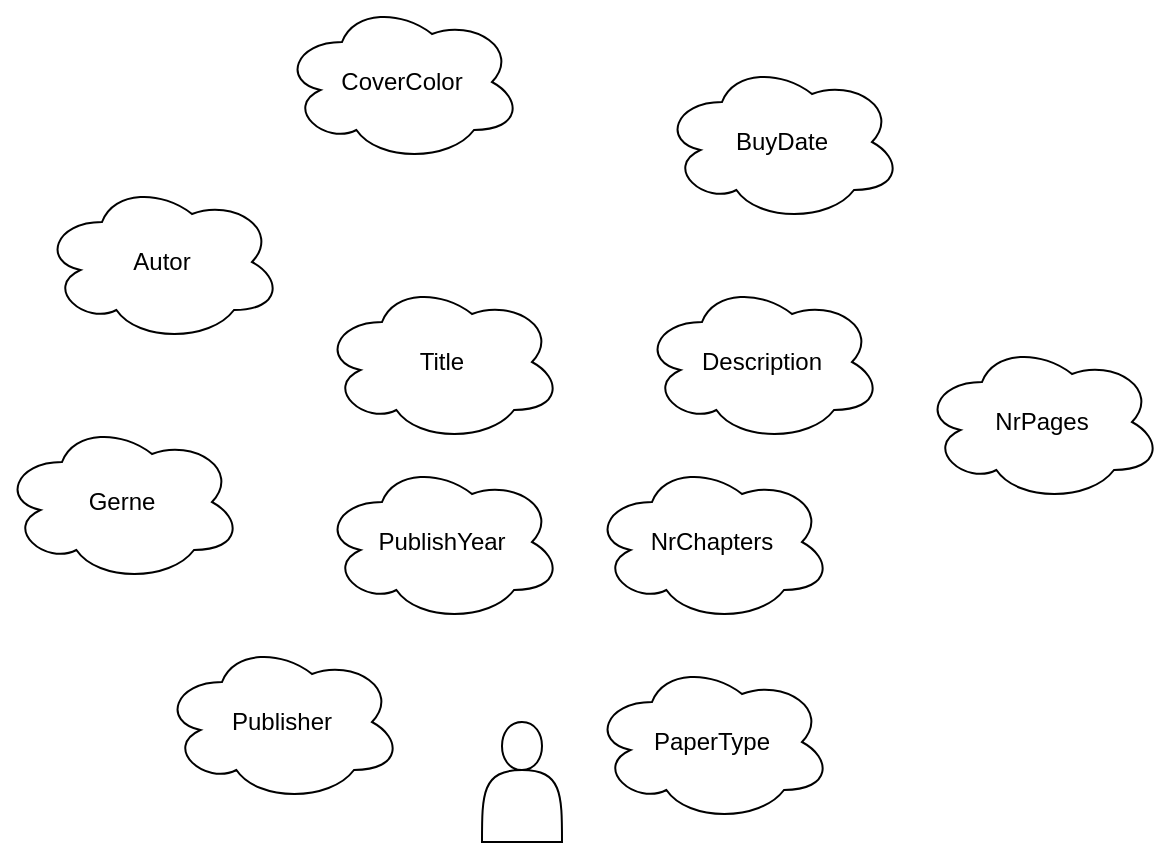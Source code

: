 <mxfile>
    <diagram id="QJb4akMzFEIiLZAfJO16" name="Page-1">
        <mxGraphModel dx="883" dy="649" grid="1" gridSize="10" guides="1" tooltips="1" connect="1" arrows="1" fold="1" page="1" pageScale="1" pageWidth="850" pageHeight="1100" math="0" shadow="0">
            <root>
                <mxCell id="0"/>
                <mxCell id="1" parent="0"/>
                <mxCell id="2" value="" style="shape=actor;whiteSpace=wrap;html=1;" parent="1" vertex="1">
                    <mxGeometry x="370" y="470" width="40" height="60" as="geometry"/>
                </mxCell>
                <mxCell id="3" value="Gerne" style="ellipse;shape=cloud;whiteSpace=wrap;html=1;" parent="1" vertex="1">
                    <mxGeometry x="130" y="320" width="120" height="80" as="geometry"/>
                </mxCell>
                <mxCell id="4" value="Title" style="ellipse;shape=cloud;whiteSpace=wrap;html=1;" parent="1" vertex="1">
                    <mxGeometry x="290" y="250" width="120" height="80" as="geometry"/>
                </mxCell>
                <mxCell id="5" value="NrChapters" style="ellipse;shape=cloud;whiteSpace=wrap;html=1;" parent="1" vertex="1">
                    <mxGeometry x="425" y="340" width="120" height="80" as="geometry"/>
                </mxCell>
                <mxCell id="6" value="Description" style="ellipse;shape=cloud;whiteSpace=wrap;html=1;" parent="1" vertex="1">
                    <mxGeometry x="450" y="250" width="120" height="80" as="geometry"/>
                </mxCell>
                <mxCell id="7" value="Autor" style="ellipse;shape=cloud;whiteSpace=wrap;html=1;" parent="1" vertex="1">
                    <mxGeometry x="150" y="200" width="120" height="80" as="geometry"/>
                </mxCell>
                <mxCell id="8" value="NrPages" style="ellipse;shape=cloud;whiteSpace=wrap;html=1;" parent="1" vertex="1">
                    <mxGeometry x="590" y="280" width="120" height="80" as="geometry"/>
                </mxCell>
                <mxCell id="9" value="CoverColor" style="ellipse;shape=cloud;whiteSpace=wrap;html=1;" parent="1" vertex="1">
                    <mxGeometry x="270" y="110" width="120" height="80" as="geometry"/>
                </mxCell>
                <mxCell id="10" value="PublishYear" style="ellipse;shape=cloud;whiteSpace=wrap;html=1;" parent="1" vertex="1">
                    <mxGeometry x="290" y="340" width="120" height="80" as="geometry"/>
                </mxCell>
                <mxCell id="11" value="Publisher" style="ellipse;shape=cloud;whiteSpace=wrap;html=1;" parent="1" vertex="1">
                    <mxGeometry x="210" y="430" width="120" height="80" as="geometry"/>
                </mxCell>
                <mxCell id="12" value="PaperType" style="ellipse;shape=cloud;whiteSpace=wrap;html=1;" parent="1" vertex="1">
                    <mxGeometry x="425" y="440" width="120" height="80" as="geometry"/>
                </mxCell>
                <mxCell id="13" value="BuyDate" style="ellipse;shape=cloud;whiteSpace=wrap;html=1;" parent="1" vertex="1">
                    <mxGeometry x="460" y="140" width="120" height="80" as="geometry"/>
                </mxCell>
            </root>
        </mxGraphModel>
    </diagram>
</mxfile>